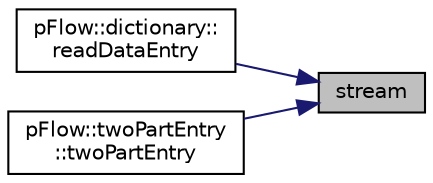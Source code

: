 digraph "stream"
{
 // LATEX_PDF_SIZE
  edge [fontname="Helvetica",fontsize="10",labelfontname="Helvetica",labelfontsize="10"];
  node [fontname="Helvetica",fontsize="10",shape=record];
  rankdir="RL";
  Node1 [label="stream",height=0.2,width=0.4,color="black", fillcolor="grey75", style="filled", fontcolor="black",tooltip="access to token stream"];
  Node1 -> Node2 [dir="back",color="midnightblue",fontsize="10",style="solid",fontname="Helvetica"];
  Node2 [label="pFlow::dictionary::\lreadDataEntry",height=0.2,width=0.4,color="black", fillcolor="white", style="filled",URL="$classpFlow_1_1dictionary.html#a12735deb0a772333cdf4a4001bdce045",tooltip="reads a dataEntry with keyword from dictionary"];
  Node1 -> Node3 [dir="back",color="midnightblue",fontsize="10",style="solid",fontname="Helvetica"];
  Node3 [label="pFlow::twoPartEntry\l::twoPartEntry",height=0.2,width=0.4,color="black", fillcolor="white", style="filled",URL="$classpFlow_1_1twoPartEntry.html#a7ce6240a421692d112846f31793bcd85",tooltip=" "];
}
